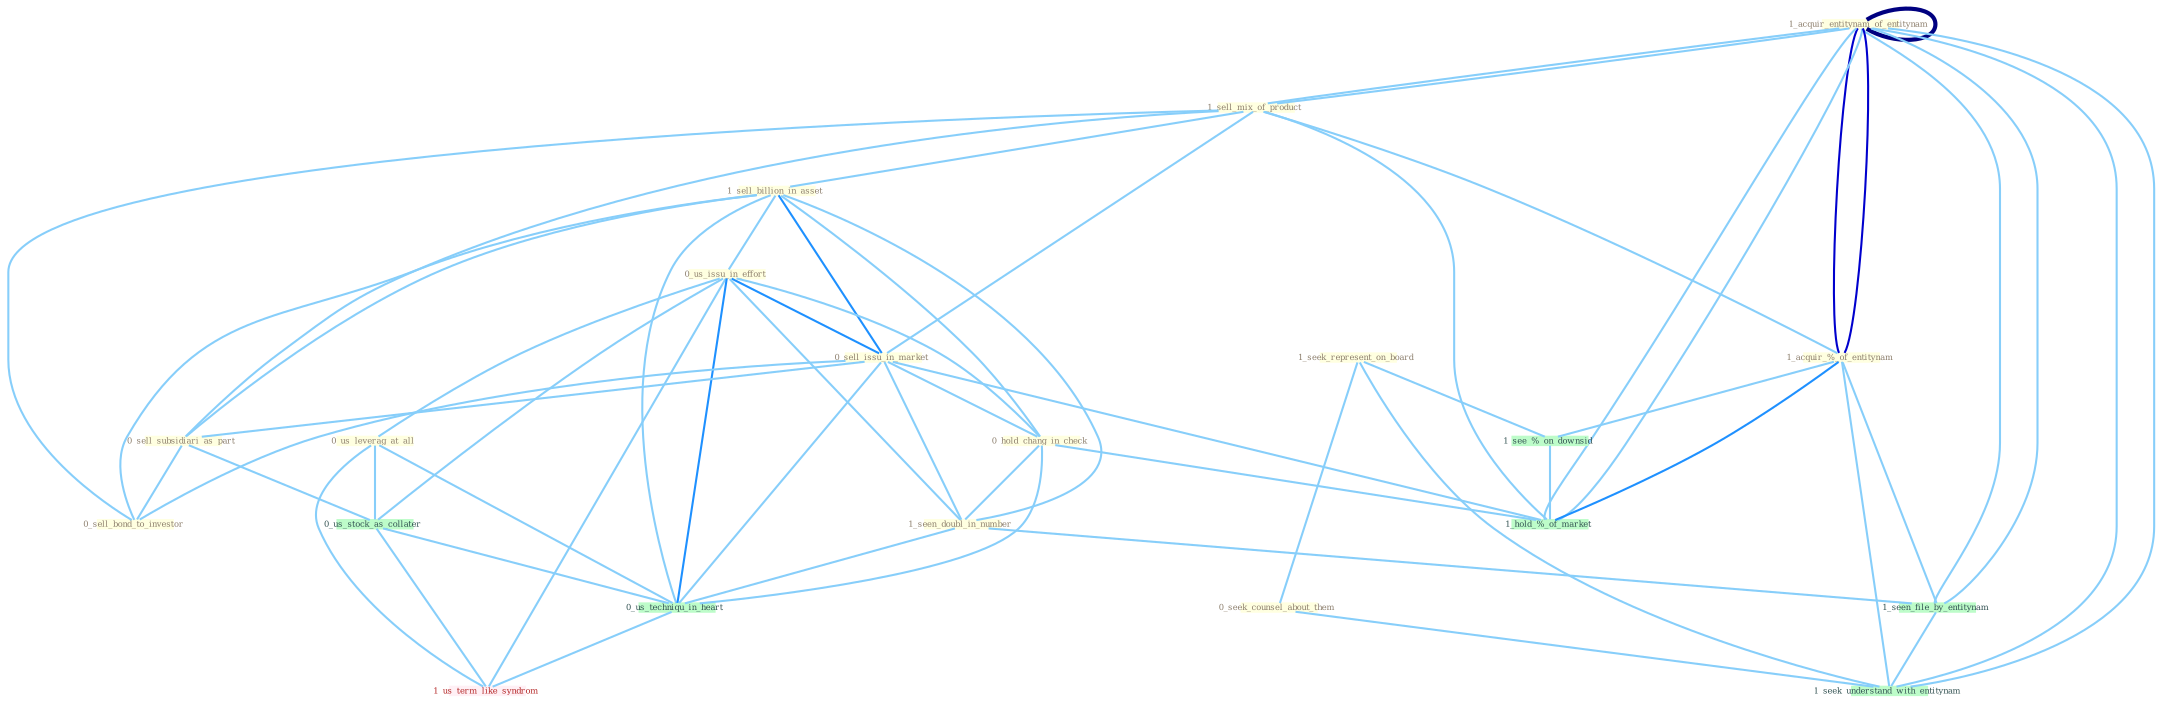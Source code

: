 Graph G{ 
    node
    [shape=polygon,style=filled,width=.5,height=.06,color="#BDFCC9",fixedsize=true,fontsize=4,
    fontcolor="#2f4f4f"];
    {node
    [color="#ffffe0", fontcolor="#8b7d6b"] "1_acquir_entitynam_of_entitynam " "1_sell_mix_of_product " "1_sell_billion_in_asset " "0_us_issu_in_effort " "0_sell_issu_in_market " "0_hold_chang_in_check " "1_acquir_%_of_entitynam " "0_sell_subsidiari_as_part " "0_sell_bond_to_investor " "1_seek_represent_on_board " "1_seen_doubl_in_number " "0_us_leverag_at_all " "0_seek_counsel_about_them "}
{node [color="#fff0f5", fontcolor="#b22222"] "1_us_term_like_syndrom "}
edge [color="#B0E2FF"];

	"1_acquir_entitynam_of_entitynam " -- "1_sell_mix_of_product " [w="1", color="#87cefa" ];
	"1_acquir_entitynam_of_entitynam " -- "1_acquir_%_of_entitynam " [w="3", color="#0000cd" , len=0.6];
	"1_acquir_entitynam_of_entitynam " -- "1_seen_file_by_entitynam " [w="1", color="#87cefa" ];
	"1_acquir_entitynam_of_entitynam " -- "1_seek_understand_with_entitynam " [w="1", color="#87cefa" ];
	"1_acquir_entitynam_of_entitynam " -- "1_acquir_entitynam_of_entitynam " [w="4", style=bold, color="#000080", len=0.4];
	"1_acquir_entitynam_of_entitynam " -- "1_hold_%_of_market " [w="1", color="#87cefa" ];
	"1_sell_mix_of_product " -- "1_sell_billion_in_asset " [w="1", color="#87cefa" ];
	"1_sell_mix_of_product " -- "0_sell_issu_in_market " [w="1", color="#87cefa" ];
	"1_sell_mix_of_product " -- "1_acquir_%_of_entitynam " [w="1", color="#87cefa" ];
	"1_sell_mix_of_product " -- "0_sell_subsidiari_as_part " [w="1", color="#87cefa" ];
	"1_sell_mix_of_product " -- "0_sell_bond_to_investor " [w="1", color="#87cefa" ];
	"1_sell_mix_of_product " -- "1_acquir_entitynam_of_entitynam " [w="1", color="#87cefa" ];
	"1_sell_mix_of_product " -- "1_hold_%_of_market " [w="1", color="#87cefa" ];
	"1_sell_billion_in_asset " -- "0_us_issu_in_effort " [w="1", color="#87cefa" ];
	"1_sell_billion_in_asset " -- "0_sell_issu_in_market " [w="2", color="#1e90ff" , len=0.8];
	"1_sell_billion_in_asset " -- "0_hold_chang_in_check " [w="1", color="#87cefa" ];
	"1_sell_billion_in_asset " -- "0_sell_subsidiari_as_part " [w="1", color="#87cefa" ];
	"1_sell_billion_in_asset " -- "0_sell_bond_to_investor " [w="1", color="#87cefa" ];
	"1_sell_billion_in_asset " -- "1_seen_doubl_in_number " [w="1", color="#87cefa" ];
	"1_sell_billion_in_asset " -- "0_us_techniqu_in_heart " [w="1", color="#87cefa" ];
	"0_us_issu_in_effort " -- "0_sell_issu_in_market " [w="2", color="#1e90ff" , len=0.8];
	"0_us_issu_in_effort " -- "0_hold_chang_in_check " [w="1", color="#87cefa" ];
	"0_us_issu_in_effort " -- "1_seen_doubl_in_number " [w="1", color="#87cefa" ];
	"0_us_issu_in_effort " -- "0_us_leverag_at_all " [w="1", color="#87cefa" ];
	"0_us_issu_in_effort " -- "0_us_stock_as_collater " [w="1", color="#87cefa" ];
	"0_us_issu_in_effort " -- "0_us_techniqu_in_heart " [w="2", color="#1e90ff" , len=0.8];
	"0_us_issu_in_effort " -- "1_us_term_like_syndrom " [w="1", color="#87cefa" ];
	"0_sell_issu_in_market " -- "0_hold_chang_in_check " [w="1", color="#87cefa" ];
	"0_sell_issu_in_market " -- "0_sell_subsidiari_as_part " [w="1", color="#87cefa" ];
	"0_sell_issu_in_market " -- "0_sell_bond_to_investor " [w="1", color="#87cefa" ];
	"0_sell_issu_in_market " -- "1_seen_doubl_in_number " [w="1", color="#87cefa" ];
	"0_sell_issu_in_market " -- "0_us_techniqu_in_heart " [w="1", color="#87cefa" ];
	"0_sell_issu_in_market " -- "1_hold_%_of_market " [w="1", color="#87cefa" ];
	"0_hold_chang_in_check " -- "1_seen_doubl_in_number " [w="1", color="#87cefa" ];
	"0_hold_chang_in_check " -- "0_us_techniqu_in_heart " [w="1", color="#87cefa" ];
	"0_hold_chang_in_check " -- "1_hold_%_of_market " [w="1", color="#87cefa" ];
	"1_acquir_%_of_entitynam " -- "1_seen_file_by_entitynam " [w="1", color="#87cefa" ];
	"1_acquir_%_of_entitynam " -- "1_seek_understand_with_entitynam " [w="1", color="#87cefa" ];
	"1_acquir_%_of_entitynam " -- "1_acquir_entitynam_of_entitynam " [w="3", color="#0000cd" , len=0.6];
	"1_acquir_%_of_entitynam " -- "1_see_%_on_downsid " [w="1", color="#87cefa" ];
	"1_acquir_%_of_entitynam " -- "1_hold_%_of_market " [w="2", color="#1e90ff" , len=0.8];
	"0_sell_subsidiari_as_part " -- "0_sell_bond_to_investor " [w="1", color="#87cefa" ];
	"0_sell_subsidiari_as_part " -- "0_us_stock_as_collater " [w="1", color="#87cefa" ];
	"1_seek_represent_on_board " -- "0_seek_counsel_about_them " [w="1", color="#87cefa" ];
	"1_seek_represent_on_board " -- "1_seek_understand_with_entitynam " [w="1", color="#87cefa" ];
	"1_seek_represent_on_board " -- "1_see_%_on_downsid " [w="1", color="#87cefa" ];
	"1_seen_doubl_in_number " -- "1_seen_file_by_entitynam " [w="1", color="#87cefa" ];
	"1_seen_doubl_in_number " -- "0_us_techniqu_in_heart " [w="1", color="#87cefa" ];
	"0_us_leverag_at_all " -- "0_us_stock_as_collater " [w="1", color="#87cefa" ];
	"0_us_leverag_at_all " -- "0_us_techniqu_in_heart " [w="1", color="#87cefa" ];
	"0_us_leverag_at_all " -- "1_us_term_like_syndrom " [w="1", color="#87cefa" ];
	"0_seek_counsel_about_them " -- "1_seek_understand_with_entitynam " [w="1", color="#87cefa" ];
	"1_seen_file_by_entitynam " -- "1_seek_understand_with_entitynam " [w="1", color="#87cefa" ];
	"1_seen_file_by_entitynam " -- "1_acquir_entitynam_of_entitynam " [w="1", color="#87cefa" ];
	"0_us_stock_as_collater " -- "0_us_techniqu_in_heart " [w="1", color="#87cefa" ];
	"0_us_stock_as_collater " -- "1_us_term_like_syndrom " [w="1", color="#87cefa" ];
	"1_seek_understand_with_entitynam " -- "1_acquir_entitynam_of_entitynam " [w="1", color="#87cefa" ];
	"1_acquir_entitynam_of_entitynam " -- "1_hold_%_of_market " [w="1", color="#87cefa" ];
	"0_us_techniqu_in_heart " -- "1_us_term_like_syndrom " [w="1", color="#87cefa" ];
	"1_see_%_on_downsid " -- "1_hold_%_of_market " [w="1", color="#87cefa" ];
}